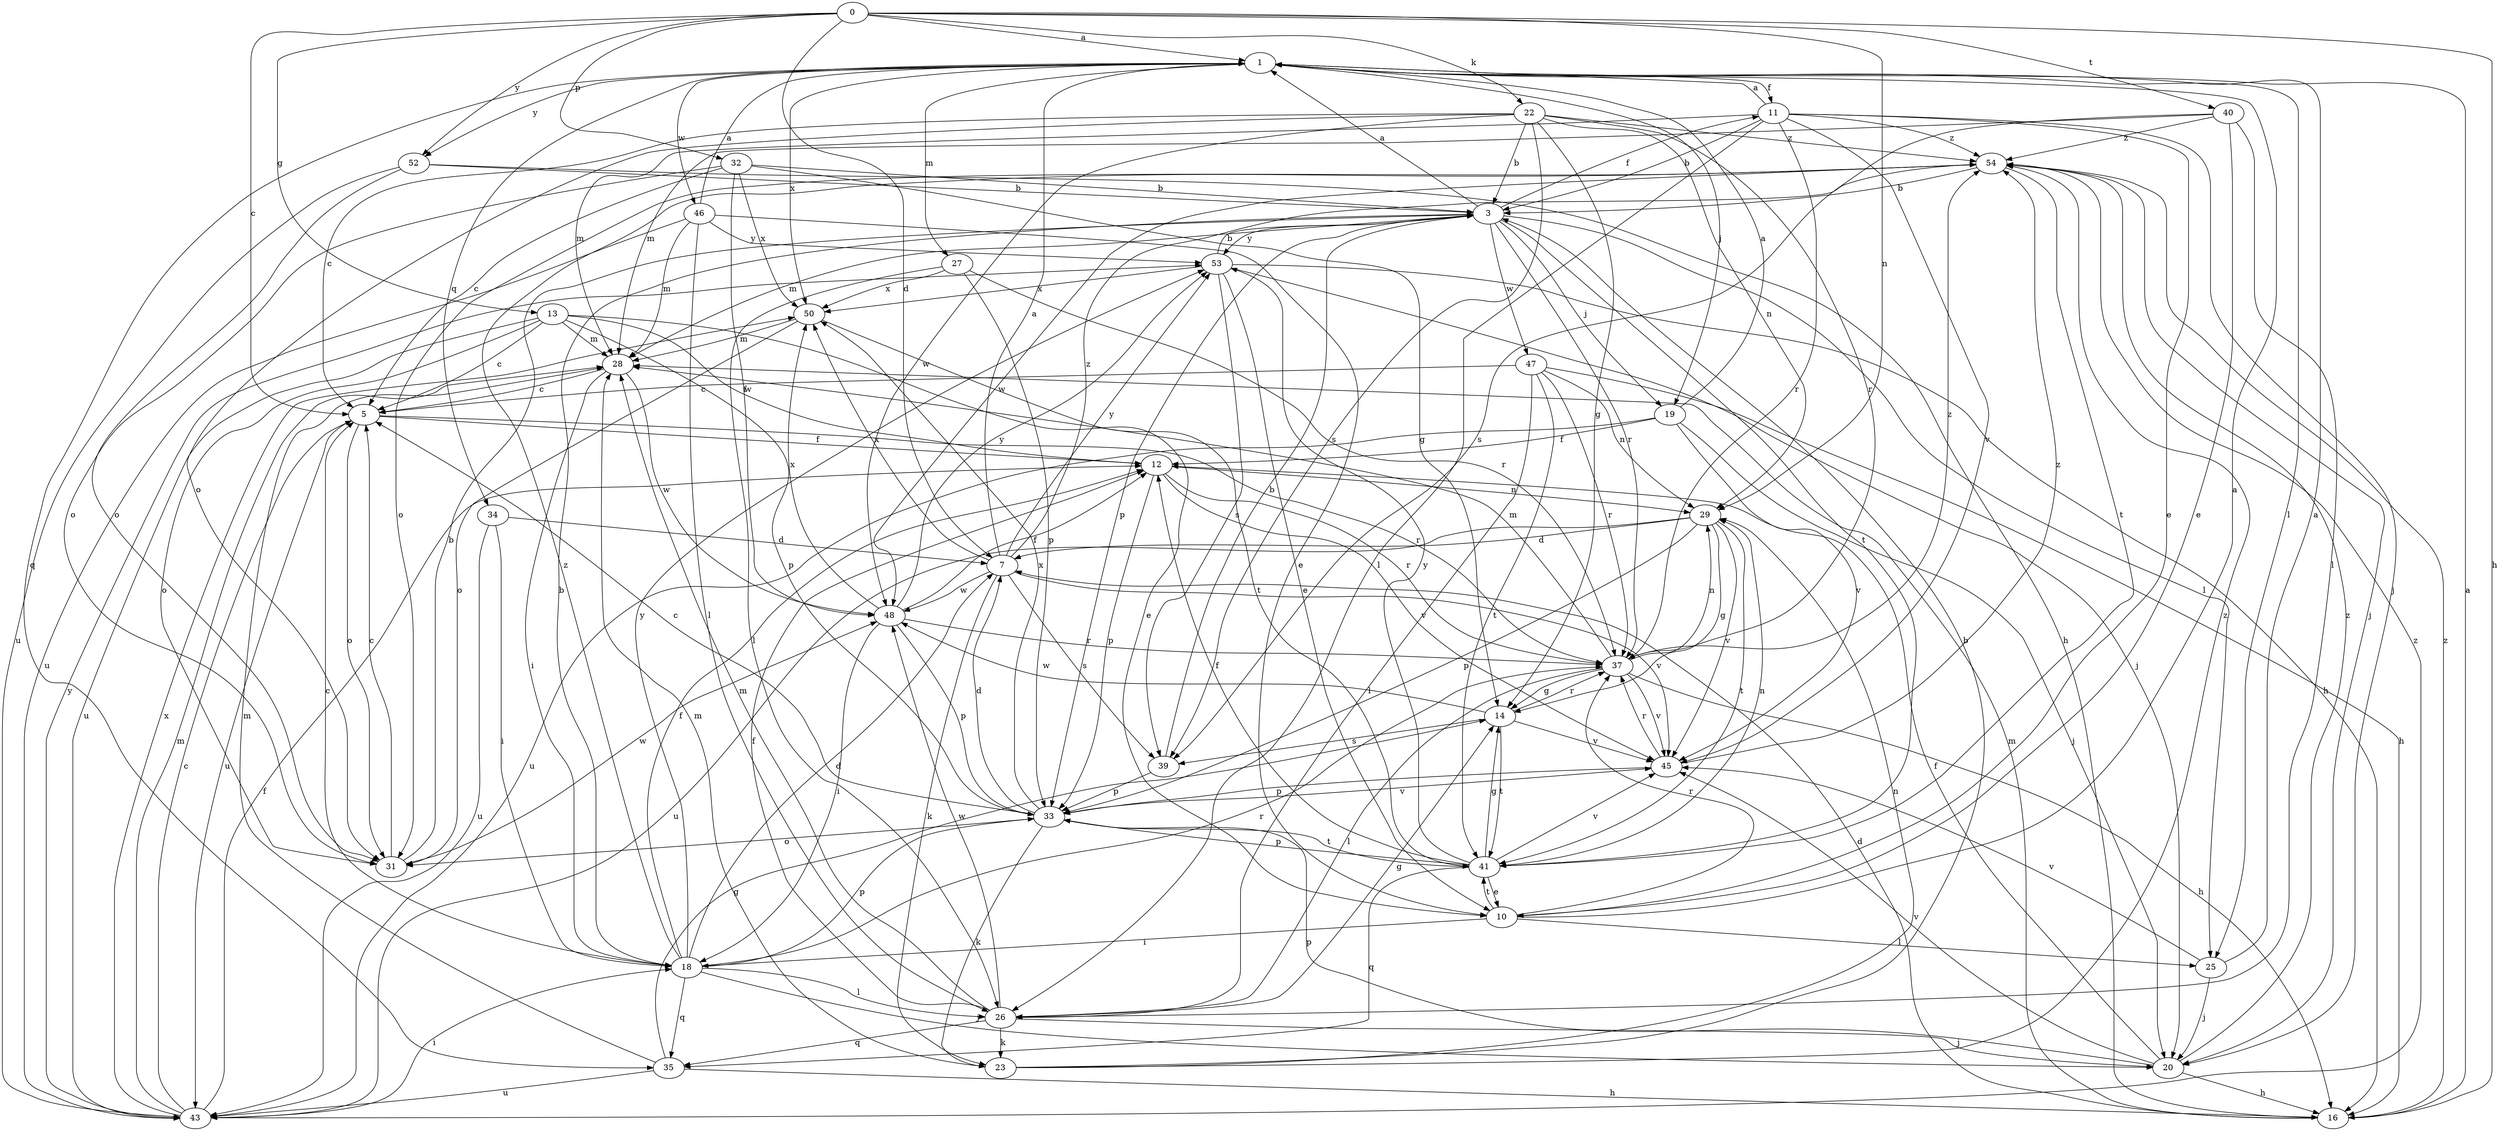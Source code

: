 strict digraph  {
0;
1;
3;
5;
7;
10;
11;
12;
13;
14;
16;
18;
19;
20;
22;
23;
25;
26;
27;
28;
29;
31;
32;
33;
34;
35;
37;
39;
40;
41;
43;
45;
46;
47;
48;
50;
52;
53;
54;
0 -> 1  [label=a];
0 -> 5  [label=c];
0 -> 7  [label=d];
0 -> 13  [label=g];
0 -> 16  [label=h];
0 -> 22  [label=k];
0 -> 29  [label=n];
0 -> 32  [label=p];
0 -> 40  [label=t];
0 -> 52  [label=y];
1 -> 11  [label=f];
1 -> 19  [label=j];
1 -> 25  [label=l];
1 -> 27  [label=m];
1 -> 34  [label=q];
1 -> 35  [label=q];
1 -> 46  [label=w];
1 -> 50  [label=x];
1 -> 52  [label=y];
3 -> 1  [label=a];
3 -> 11  [label=f];
3 -> 19  [label=j];
3 -> 25  [label=l];
3 -> 28  [label=m];
3 -> 33  [label=p];
3 -> 37  [label=r];
3 -> 41  [label=t];
3 -> 47  [label=w];
3 -> 53  [label=y];
5 -> 12  [label=f];
5 -> 31  [label=o];
5 -> 37  [label=r];
5 -> 43  [label=u];
7 -> 1  [label=a];
7 -> 23  [label=k];
7 -> 39  [label=s];
7 -> 45  [label=v];
7 -> 48  [label=w];
7 -> 50  [label=x];
7 -> 53  [label=y];
7 -> 54  [label=z];
10 -> 1  [label=a];
10 -> 18  [label=i];
10 -> 25  [label=l];
10 -> 37  [label=r];
10 -> 41  [label=t];
11 -> 1  [label=a];
11 -> 3  [label=b];
11 -> 10  [label=e];
11 -> 20  [label=j];
11 -> 26  [label=l];
11 -> 28  [label=m];
11 -> 37  [label=r];
11 -> 45  [label=v];
11 -> 54  [label=z];
12 -> 29  [label=n];
12 -> 33  [label=p];
12 -> 37  [label=r];
12 -> 45  [label=v];
13 -> 5  [label=c];
13 -> 10  [label=e];
13 -> 12  [label=f];
13 -> 28  [label=m];
13 -> 31  [label=o];
13 -> 33  [label=p];
13 -> 43  [label=u];
14 -> 37  [label=r];
14 -> 39  [label=s];
14 -> 41  [label=t];
14 -> 45  [label=v];
14 -> 48  [label=w];
16 -> 1  [label=a];
16 -> 7  [label=d];
16 -> 28  [label=m];
16 -> 54  [label=z];
18 -> 3  [label=b];
18 -> 5  [label=c];
18 -> 7  [label=d];
18 -> 12  [label=f];
18 -> 20  [label=j];
18 -> 26  [label=l];
18 -> 33  [label=p];
18 -> 35  [label=q];
18 -> 37  [label=r];
18 -> 53  [label=y];
18 -> 54  [label=z];
19 -> 1  [label=a];
19 -> 12  [label=f];
19 -> 20  [label=j];
19 -> 43  [label=u];
19 -> 45  [label=v];
20 -> 12  [label=f];
20 -> 16  [label=h];
20 -> 33  [label=p];
20 -> 45  [label=v];
20 -> 54  [label=z];
22 -> 3  [label=b];
22 -> 5  [label=c];
22 -> 14  [label=g];
22 -> 29  [label=n];
22 -> 31  [label=o];
22 -> 37  [label=r];
22 -> 39  [label=s];
22 -> 48  [label=w];
22 -> 54  [label=z];
23 -> 3  [label=b];
23 -> 28  [label=m];
23 -> 29  [label=n];
23 -> 54  [label=z];
25 -> 1  [label=a];
25 -> 20  [label=j];
25 -> 45  [label=v];
26 -> 12  [label=f];
26 -> 14  [label=g];
26 -> 20  [label=j];
26 -> 23  [label=k];
26 -> 28  [label=m];
26 -> 35  [label=q];
26 -> 48  [label=w];
27 -> 26  [label=l];
27 -> 33  [label=p];
27 -> 37  [label=r];
27 -> 50  [label=x];
28 -> 5  [label=c];
28 -> 18  [label=i];
28 -> 48  [label=w];
29 -> 7  [label=d];
29 -> 14  [label=g];
29 -> 33  [label=p];
29 -> 41  [label=t];
29 -> 43  [label=u];
29 -> 45  [label=v];
31 -> 3  [label=b];
31 -> 5  [label=c];
31 -> 48  [label=w];
32 -> 3  [label=b];
32 -> 5  [label=c];
32 -> 14  [label=g];
32 -> 31  [label=o];
32 -> 48  [label=w];
32 -> 50  [label=x];
33 -> 5  [label=c];
33 -> 7  [label=d];
33 -> 23  [label=k];
33 -> 31  [label=o];
33 -> 41  [label=t];
33 -> 45  [label=v];
33 -> 50  [label=x];
34 -> 7  [label=d];
34 -> 18  [label=i];
34 -> 43  [label=u];
35 -> 14  [label=g];
35 -> 16  [label=h];
35 -> 28  [label=m];
35 -> 43  [label=u];
37 -> 14  [label=g];
37 -> 16  [label=h];
37 -> 26  [label=l];
37 -> 28  [label=m];
37 -> 29  [label=n];
37 -> 45  [label=v];
37 -> 54  [label=z];
39 -> 3  [label=b];
39 -> 33  [label=p];
40 -> 10  [label=e];
40 -> 26  [label=l];
40 -> 28  [label=m];
40 -> 39  [label=s];
40 -> 54  [label=z];
41 -> 10  [label=e];
41 -> 12  [label=f];
41 -> 14  [label=g];
41 -> 29  [label=n];
41 -> 33  [label=p];
41 -> 35  [label=q];
41 -> 45  [label=v];
41 -> 53  [label=y];
43 -> 5  [label=c];
43 -> 12  [label=f];
43 -> 18  [label=i];
43 -> 28  [label=m];
43 -> 50  [label=x];
43 -> 53  [label=y];
43 -> 54  [label=z];
45 -> 33  [label=p];
45 -> 37  [label=r];
45 -> 54  [label=z];
46 -> 1  [label=a];
46 -> 10  [label=e];
46 -> 26  [label=l];
46 -> 28  [label=m];
46 -> 43  [label=u];
46 -> 53  [label=y];
47 -> 5  [label=c];
47 -> 16  [label=h];
47 -> 26  [label=l];
47 -> 29  [label=n];
47 -> 37  [label=r];
47 -> 41  [label=t];
48 -> 12  [label=f];
48 -> 18  [label=i];
48 -> 33  [label=p];
48 -> 37  [label=r];
48 -> 50  [label=x];
48 -> 53  [label=y];
50 -> 28  [label=m];
50 -> 31  [label=o];
50 -> 41  [label=t];
52 -> 3  [label=b];
52 -> 16  [label=h];
52 -> 31  [label=o];
52 -> 43  [label=u];
53 -> 3  [label=b];
53 -> 10  [label=e];
53 -> 16  [label=h];
53 -> 20  [label=j];
53 -> 39  [label=s];
53 -> 50  [label=x];
54 -> 3  [label=b];
54 -> 20  [label=j];
54 -> 31  [label=o];
54 -> 41  [label=t];
54 -> 48  [label=w];
}
